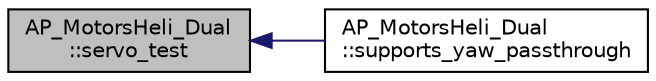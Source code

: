 digraph "AP_MotorsHeli_Dual::servo_test"
{
 // INTERACTIVE_SVG=YES
  edge [fontname="Helvetica",fontsize="10",labelfontname="Helvetica",labelfontsize="10"];
  node [fontname="Helvetica",fontsize="10",shape=record];
  rankdir="LR";
  Node1 [label="AP_MotorsHeli_Dual\l::servo_test",height=0.2,width=0.4,color="black", fillcolor="grey75", style="filled", fontcolor="black"];
  Node1 -> Node2 [dir="back",color="midnightblue",fontsize="10",style="solid",fontname="Helvetica"];
  Node2 [label="AP_MotorsHeli_Dual\l::supports_yaw_passthrough",height=0.2,width=0.4,color="black", fillcolor="white", style="filled",URL="$classAP__MotorsHeli__Dual.html#a6480cb6ccaf50b08ab83050eb29e8ec2"];
}
